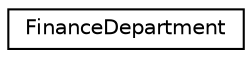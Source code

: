 digraph "Graphical Class Hierarchy"
{
 // LATEX_PDF_SIZE
  edge [fontname="Helvetica",fontsize="10",labelfontname="Helvetica",labelfontsize="10"];
  node [fontname="Helvetica",fontsize="10",shape=record];
  rankdir="LR";
  Node0 [label="FinanceDepartment",height=0.2,width=0.4,color="black", fillcolor="white", style="filled",URL="$classFinanceDepartment.html",tooltip="Represents the finance department of a government that manages taxation and budget allocation."];
}

